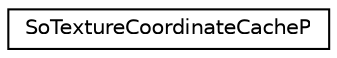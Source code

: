 digraph "Graphical Class Hierarchy"
{
 // LATEX_PDF_SIZE
  edge [fontname="Helvetica",fontsize="10",labelfontname="Helvetica",labelfontsize="10"];
  node [fontname="Helvetica",fontsize="10",shape=record];
  rankdir="LR";
  Node0 [label="SoTextureCoordinateCacheP",height=0.2,width=0.4,color="black", fillcolor="white", style="filled",URL="$classSoTextureCoordinateCacheP.html",tooltip=" "];
}
